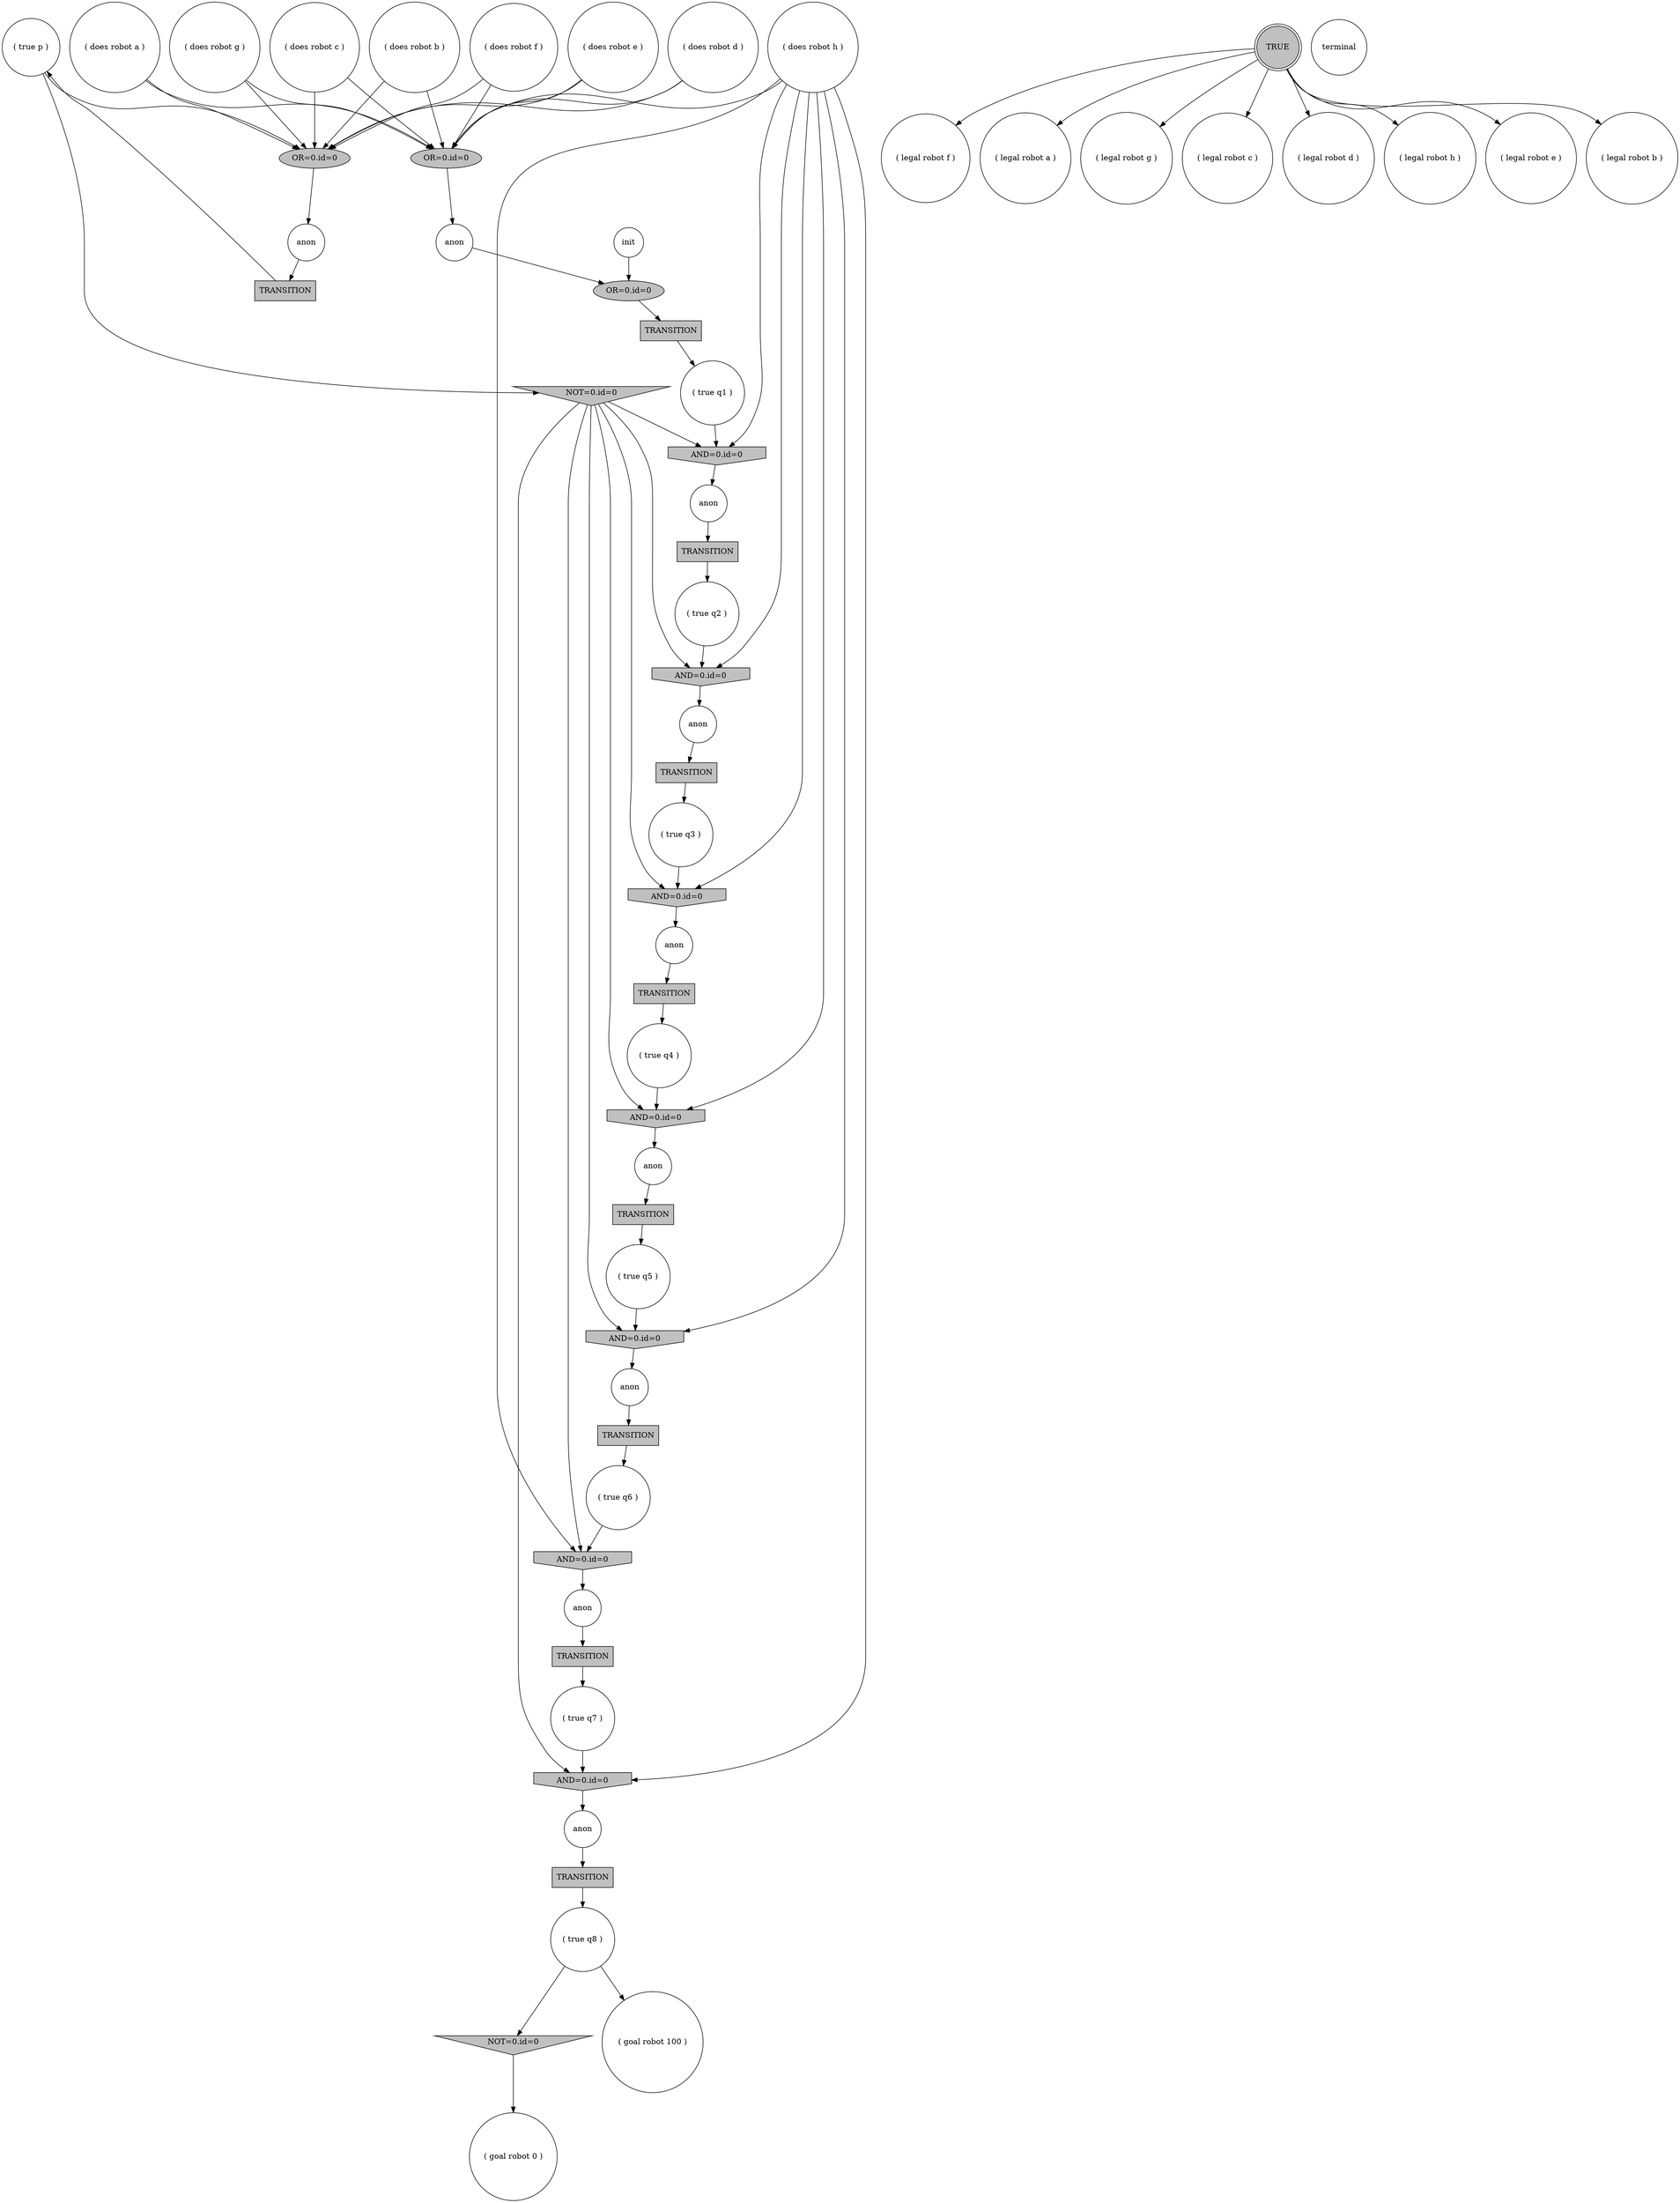 digraph propNet
{
	"@44abd52b"[shape=invhouse, style= filled, fillcolor=grey, label="AND=0.id=0"]; "@44abd52b"->"@3b813b3c"; 
	"@338e9a8d"[shape=invhouse, style= filled, fillcolor=grey, label="AND=0.id=0"]; "@338e9a8d"->"@4277398"; 
	"@18d06a56"[shape=circle, style= filled, fillcolor=white, label="( legal robot f )"]; 
	"@9a1f2a6"[shape=ellipse, style= filled, fillcolor=grey, label="OR=0.id=0"]; "@9a1f2a6"->"@422a708"; 
	"@7c4389cb"[shape=circle, style= filled, fillcolor=white, label="( legal robot a )"]; 
	"@da84fa1"[shape=circle, style= filled, fillcolor=white, label="anon"]; "@da84fa1"->"@785c8437"; 
	"@7b677aee"[shape=box, style= filled, fillcolor=grey, label="TRANSITION"]; "@7b677aee"->"@72f5bd66"; 
	"@4ae99262"[shape=circle, style= filled, fillcolor=white, label="anon"]; "@4ae99262"->"@3b0111b"; 
	"@6fdc4a50"[shape=circle, style= filled, fillcolor=white, label="anon"]; "@6fdc4a50"->"@4d95934a"; 
	"@6bd0735e"[shape=circle, style= filled, fillcolor=white, label="( true q7 )"]; "@6bd0735e"->"@64a641ef"; 
	"@32e7be77"[shape=circle, style= filled, fillcolor=white, label="( does robot a )"]; "@32e7be77"->"@9a1f2a6"; "@32e7be77"->"@33321569"; 
	"@2262dbf2"[shape=circle, style= filled, fillcolor=white, label="( legal robot g )"]; 
	"@1f7d336f"[shape=invhouse, style= filled, fillcolor=grey, label="AND=0.id=0"]; "@1f7d336f"->"@6fdc4a50"; 
	"@72f5bd66"[shape=circle, style= filled, fillcolor=white, label="( true q1 )"]; "@72f5bd66"->"@44abd52b"; 
	"@74c63355"[shape=circle, style= filled, fillcolor=white, label="( true q4 )"]; "@74c63355"->"@338e9a8d"; 
	"@a31f4a2"[shape=invtriangle, style= filled, fillcolor=grey, label="NOT=0.id=0"]; "@a31f4a2"->"@407fded3"; 
	"@45e298f6"[shape=circle, style= filled, fillcolor=white, label="anon"]; "@45e298f6"->"@19dcaf30"; 
	"@6b68877d"[shape=circle, style= filled, fillcolor=white, label="terminal"]; 
	"@737f3de8"[shape=circle, style= filled, fillcolor=white, label="( goal robot 100 )"]; 
	"@62c61ed1"[shape=circle, style= filled, fillcolor=white, label="anon"]; "@62c61ed1"->"@56defc7"; 
	"@249cfb01"[shape=circle, style= filled, fillcolor=white, label="( does robot g )"]; "@249cfb01"->"@9a1f2a6"; "@249cfb01"->"@33321569"; 
	"@586088ff"[shape=circle, style= filled, fillcolor=white, label="( true q5 )"]; "@586088ff"->"@1f7d336f"; 
	"@3d98e4b8"[shape=circle, style= filled, fillcolor=white, label="( does robot c )"]; "@3d98e4b8"->"@9a1f2a6"; "@3d98e4b8"->"@33321569"; 
	"@422a708"[shape=circle, style= filled, fillcolor=white, label="anon"]; "@422a708"->"@5a67fa85"; 
	"@56defc7"[shape=box, style= filled, fillcolor=grey, label="TRANSITION"]; "@56defc7"->"@10a23a95"; 
	"@397b8451"[shape=circle, style= filled, fillcolor=white, label="( legal robot c )"]; 
	"@2e0b5d20"[shape=doublecircle, style= filled, fillcolor=grey, label="TRUE"]; "@2e0b5d20"->"@2262dbf2"; "@2e0b5d20"->"@18d06a56"; "@2e0b5d20"->"@7c4389cb"; "@2e0b5d20"->"@6af9cc20"; "@2e0b5d20"->"@397b8451"; "@2e0b5d20"->"@78bdb556"; "@2e0b5d20"->"@5c81eead"; "@2e0b5d20"->"@1eef7e02"; 
	"@3b0111b"[shape=box, style= filled, fillcolor=grey, label="TRANSITION"]; "@3b0111b"->"@47247347"; 
	"@407fded3"[shape=circle, style= filled, fillcolor=white, label="( goal robot 0 )"]; 
	"@6fd2697e"[shape=circle, style= filled, fillcolor=white, label="( true q6 )"]; "@6fd2697e"->"@1942c772"; 
	"@5c81eead"[shape=circle, style= filled, fillcolor=white, label="( legal robot e )"]; 
	"@1942c772"[shape=invhouse, style= filled, fillcolor=grey, label="AND=0.id=0"]; "@1942c772"->"@75ff058c"; 
	"@60e3cb51"[shape=circle, style= filled, fillcolor=white, label="( true q3 )"]; "@60e3cb51"->"@384fe809"; 
	"@46848bb1"[shape=box, style= filled, fillcolor=grey, label="TRANSITION"]; "@46848bb1"->"@6bd0735e"; 
	"@7ab45801"[shape=invhouse, style= filled, fillcolor=grey, label="AND=0.id=0"]; "@7ab45801"->"@45e298f6"; 
	"@10a23a95"[shape=circle, style= filled, fillcolor=white, label="( true p )"]; "@10a23a95"->"@5cde9107"; "@10a23a95"->"@33321569"; 
	"@19fcdac6"[shape=box, style= filled, fillcolor=grey, label="TRANSITION"]; "@19fcdac6"->"@602cd8f1"; 
	"@3b813b3c"[shape=circle, style= filled, fillcolor=white, label="anon"]; "@3b813b3c"->"@19fcdac6"; 
	"@513f9680"[shape=circle, style= filled, fillcolor=white, label="( does robot b )"]; "@513f9680"->"@9a1f2a6"; "@513f9680"->"@33321569"; 
	"@4277398"[shape=circle, style= filled, fillcolor=white, label="anon"]; "@4277398"->"@6c3c36ec"; 
	"@384fe809"[shape=invhouse, style= filled, fillcolor=grey, label="AND=0.id=0"]; "@384fe809"->"@da84fa1"; 
	"@64a641ef"[shape=invhouse, style= filled, fillcolor=grey, label="AND=0.id=0"]; "@64a641ef"->"@4ae99262"; 
	"@6c3c36ec"[shape=box, style= filled, fillcolor=grey, label="TRANSITION"]; "@6c3c36ec"->"@586088ff"; 
	"@164e5d97"[shape=circle, style= filled, fillcolor=white, label="( does robot f )"]; "@164e5d97"->"@9a1f2a6"; "@164e5d97"->"@33321569"; 
	"@6af9cc20"[shape=circle, style= filled, fillcolor=white, label="( legal robot d )"]; 
	"@5cde9107"[shape=invtriangle, style= filled, fillcolor=grey, label="NOT=0.id=0"]; "@5cde9107"->"@44abd52b"; "@5cde9107"->"@1942c772"; "@5cde9107"->"@1f7d336f"; "@5cde9107"->"@338e9a8d"; "@5cde9107"->"@7ab45801"; "@5cde9107"->"@384fe809"; "@5cde9107"->"@64a641ef"; 
	"@4fee48b5"[shape=circle, style= filled, fillcolor=white, label="( does robot e )"]; "@4fee48b5"->"@9a1f2a6"; "@4fee48b5"->"@33321569"; 
	"@33321569"[shape=ellipse, style= filled, fillcolor=grey, label="OR=0.id=0"]; "@33321569"->"@62c61ed1"; 
	"@602cd8f1"[shape=circle, style= filled, fillcolor=white, label="( true q2 )"]; "@602cd8f1"->"@7ab45801"; 
	"@4d95934a"[shape=box, style= filled, fillcolor=grey, label="TRANSITION"]; "@4d95934a"->"@6fd2697e"; 
	"@5a67fa85"[shape=ellipse, style= filled, fillcolor=grey, label="OR=0.id=0"]; "@5a67fa85"->"@7b677aee"; 
	"@47247347"[shape=circle, style= filled, fillcolor=white, label="( true q8 )"]; "@47247347"->"@a31f4a2"; "@47247347"->"@737f3de8"; 
	"@622a9840"[shape=circle, style= filled, fillcolor=white, label="( does robot h )"]; "@622a9840"->"@44abd52b"; "@622a9840"->"@1942c772"; "@622a9840"->"@1f7d336f"; "@622a9840"->"@338e9a8d"; "@622a9840"->"@7ab45801"; "@622a9840"->"@384fe809"; "@622a9840"->"@9a1f2a6"; "@622a9840"->"@64a641ef"; 
	"@785c8437"[shape=box, style= filled, fillcolor=grey, label="TRANSITION"]; "@785c8437"->"@74c63355"; 
	"@78bdb556"[shape=circle, style= filled, fillcolor=white, label="( legal robot h )"]; 
	"@19dcaf30"[shape=box, style= filled, fillcolor=grey, label="TRANSITION"]; "@19dcaf30"->"@60e3cb51"; 
	"@1eef7e02"[shape=circle, style= filled, fillcolor=white, label="( legal robot b )"]; 
	"@4c744285"[shape=circle, style= filled, fillcolor=white, label="init"]; "@4c744285"->"@5a67fa85"; 
	"@75ff058c"[shape=circle, style= filled, fillcolor=white, label="anon"]; "@75ff058c"->"@46848bb1"; 
	"@c4f853c"[shape=circle, style= filled, fillcolor=white, label="( does robot d )"]; "@c4f853c"->"@9a1f2a6"; "@c4f853c"->"@33321569"; 
}